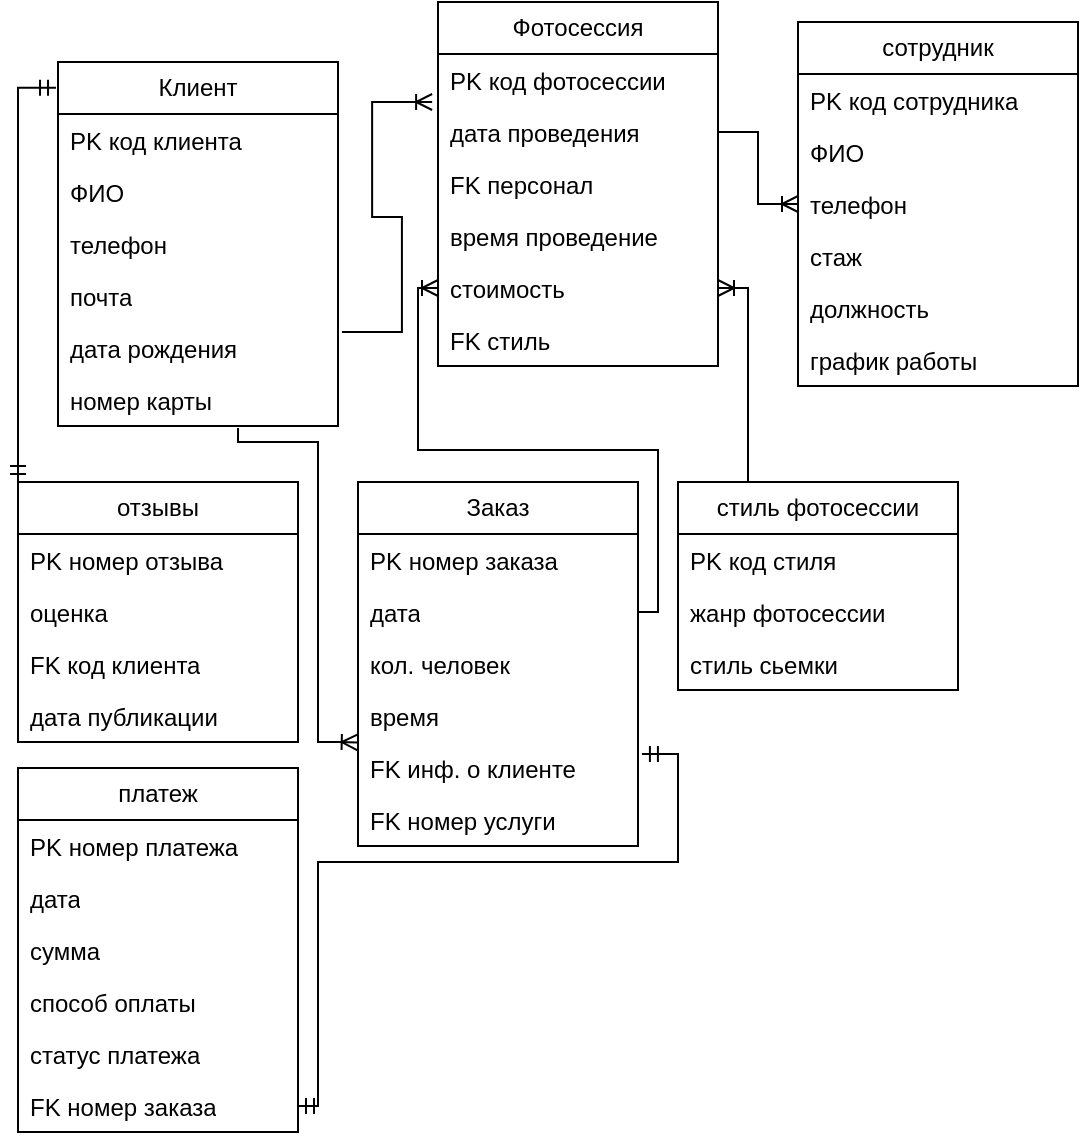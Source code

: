 <mxfile version="22.0.6" type="device">
  <diagram name="Страница — 1" id="-uy8gr6pF2h4Jb21pQQF">
    <mxGraphModel dx="329" dy="663" grid="1" gridSize="10" guides="1" tooltips="1" connect="1" arrows="1" fold="1" page="1" pageScale="1" pageWidth="827" pageHeight="1169" math="0" shadow="0">
      <root>
        <mxCell id="0" />
        <mxCell id="1" parent="0" />
        <mxCell id="MDPNQlTvMXnjQaVg91bn-1" value="Клиент" style="swimlane;fontStyle=0;childLayout=stackLayout;horizontal=1;startSize=26;fillColor=none;horizontalStack=0;resizeParent=1;resizeParentMax=0;resizeLast=0;collapsible=1;marginBottom=0;whiteSpace=wrap;html=1;" vertex="1" parent="1">
          <mxGeometry x="40" y="50" width="140" height="182" as="geometry" />
        </mxCell>
        <mxCell id="MDPNQlTvMXnjQaVg91bn-8" value="PK код клиента" style="text;strokeColor=none;fillColor=none;align=left;verticalAlign=top;spacingLeft=4;spacingRight=4;overflow=hidden;rotatable=0;points=[[0,0.5],[1,0.5]];portConstraint=eastwest;whiteSpace=wrap;html=1;" vertex="1" parent="MDPNQlTvMXnjQaVg91bn-1">
          <mxGeometry y="26" width="140" height="26" as="geometry" />
        </mxCell>
        <mxCell id="MDPNQlTvMXnjQaVg91bn-2" value="ФИО" style="text;strokeColor=none;fillColor=none;align=left;verticalAlign=top;spacingLeft=4;spacingRight=4;overflow=hidden;rotatable=0;points=[[0,0.5],[1,0.5]];portConstraint=eastwest;whiteSpace=wrap;html=1;" vertex="1" parent="MDPNQlTvMXnjQaVg91bn-1">
          <mxGeometry y="52" width="140" height="26" as="geometry" />
        </mxCell>
        <mxCell id="MDPNQlTvMXnjQaVg91bn-5" value="телефон" style="text;strokeColor=none;fillColor=none;align=left;verticalAlign=top;spacingLeft=4;spacingRight=4;overflow=hidden;rotatable=0;points=[[0,0.5],[1,0.5]];portConstraint=eastwest;whiteSpace=wrap;html=1;" vertex="1" parent="MDPNQlTvMXnjQaVg91bn-1">
          <mxGeometry y="78" width="140" height="26" as="geometry" />
        </mxCell>
        <mxCell id="MDPNQlTvMXnjQaVg91bn-4" value="почта" style="text;strokeColor=none;fillColor=none;align=left;verticalAlign=top;spacingLeft=4;spacingRight=4;overflow=hidden;rotatable=0;points=[[0,0.5],[1,0.5]];portConstraint=eastwest;whiteSpace=wrap;html=1;" vertex="1" parent="MDPNQlTvMXnjQaVg91bn-1">
          <mxGeometry y="104" width="140" height="26" as="geometry" />
        </mxCell>
        <mxCell id="MDPNQlTvMXnjQaVg91bn-6" value="дата рождения" style="text;strokeColor=none;fillColor=none;align=left;verticalAlign=top;spacingLeft=4;spacingRight=4;overflow=hidden;rotatable=0;points=[[0,0.5],[1,0.5]];portConstraint=eastwest;whiteSpace=wrap;html=1;" vertex="1" parent="MDPNQlTvMXnjQaVg91bn-1">
          <mxGeometry y="130" width="140" height="26" as="geometry" />
        </mxCell>
        <mxCell id="MDPNQlTvMXnjQaVg91bn-7" value="номер карты" style="text;strokeColor=none;fillColor=none;align=left;verticalAlign=top;spacingLeft=4;spacingRight=4;overflow=hidden;rotatable=0;points=[[0,0.5],[1,0.5]];portConstraint=eastwest;whiteSpace=wrap;html=1;" vertex="1" parent="MDPNQlTvMXnjQaVg91bn-1">
          <mxGeometry y="156" width="140" height="26" as="geometry" />
        </mxCell>
        <mxCell id="MDPNQlTvMXnjQaVg91bn-9" value="Фотосессия" style="swimlane;fontStyle=0;childLayout=stackLayout;horizontal=1;startSize=26;fillColor=none;horizontalStack=0;resizeParent=1;resizeParentMax=0;resizeLast=0;collapsible=1;marginBottom=0;whiteSpace=wrap;html=1;" vertex="1" parent="1">
          <mxGeometry x="230" y="20" width="140" height="182" as="geometry" />
        </mxCell>
        <mxCell id="MDPNQlTvMXnjQaVg91bn-10" value="PK код фотосессии" style="text;strokeColor=none;fillColor=none;align=left;verticalAlign=top;spacingLeft=4;spacingRight=4;overflow=hidden;rotatable=0;points=[[0,0.5],[1,0.5]];portConstraint=eastwest;whiteSpace=wrap;html=1;" vertex="1" parent="MDPNQlTvMXnjQaVg91bn-9">
          <mxGeometry y="26" width="140" height="26" as="geometry" />
        </mxCell>
        <mxCell id="MDPNQlTvMXnjQaVg91bn-11" value="дата проведения" style="text;strokeColor=none;fillColor=none;align=left;verticalAlign=top;spacingLeft=4;spacingRight=4;overflow=hidden;rotatable=0;points=[[0,0.5],[1,0.5]];portConstraint=eastwest;whiteSpace=wrap;html=1;" vertex="1" parent="MDPNQlTvMXnjQaVg91bn-9">
          <mxGeometry y="52" width="140" height="26" as="geometry" />
        </mxCell>
        <mxCell id="MDPNQlTvMXnjQaVg91bn-70" value="FK персонал" style="text;strokeColor=none;fillColor=none;align=left;verticalAlign=top;spacingLeft=4;spacingRight=4;overflow=hidden;rotatable=0;points=[[0,0.5],[1,0.5]];portConstraint=eastwest;whiteSpace=wrap;html=1;" vertex="1" parent="MDPNQlTvMXnjQaVg91bn-9">
          <mxGeometry y="78" width="140" height="26" as="geometry" />
        </mxCell>
        <mxCell id="MDPNQlTvMXnjQaVg91bn-12" value="время проведение" style="text;strokeColor=none;fillColor=none;align=left;verticalAlign=top;spacingLeft=4;spacingRight=4;overflow=hidden;rotatable=0;points=[[0,0.5],[1,0.5]];portConstraint=eastwest;whiteSpace=wrap;html=1;" vertex="1" parent="MDPNQlTvMXnjQaVg91bn-9">
          <mxGeometry y="104" width="140" height="26" as="geometry" />
        </mxCell>
        <mxCell id="MDPNQlTvMXnjQaVg91bn-13" value="стоимость" style="text;strokeColor=none;fillColor=none;align=left;verticalAlign=top;spacingLeft=4;spacingRight=4;overflow=hidden;rotatable=0;points=[[0,0.5],[1,0.5]];portConstraint=eastwest;whiteSpace=wrap;html=1;" vertex="1" parent="MDPNQlTvMXnjQaVg91bn-9">
          <mxGeometry y="130" width="140" height="26" as="geometry" />
        </mxCell>
        <mxCell id="MDPNQlTvMXnjQaVg91bn-69" value="FK cтиль" style="text;strokeColor=none;fillColor=none;align=left;verticalAlign=top;spacingLeft=4;spacingRight=4;overflow=hidden;rotatable=0;points=[[0,0.5],[1,0.5]];portConstraint=eastwest;whiteSpace=wrap;html=1;" vertex="1" parent="MDPNQlTvMXnjQaVg91bn-9">
          <mxGeometry y="156" width="140" height="26" as="geometry" />
        </mxCell>
        <mxCell id="MDPNQlTvMXnjQaVg91bn-16" value="сотрудник" style="swimlane;fontStyle=0;childLayout=stackLayout;horizontal=1;startSize=26;fillColor=none;horizontalStack=0;resizeParent=1;resizeParentMax=0;resizeLast=0;collapsible=1;marginBottom=0;whiteSpace=wrap;html=1;" vertex="1" parent="1">
          <mxGeometry x="410" y="30" width="140" height="182" as="geometry" />
        </mxCell>
        <mxCell id="MDPNQlTvMXnjQaVg91bn-17" value="PK код сотрудника" style="text;strokeColor=none;fillColor=none;align=left;verticalAlign=top;spacingLeft=4;spacingRight=4;overflow=hidden;rotatable=0;points=[[0,0.5],[1,0.5]];portConstraint=eastwest;whiteSpace=wrap;html=1;" vertex="1" parent="MDPNQlTvMXnjQaVg91bn-16">
          <mxGeometry y="26" width="140" height="26" as="geometry" />
        </mxCell>
        <mxCell id="MDPNQlTvMXnjQaVg91bn-18" value="ФИО" style="text;strokeColor=none;fillColor=none;align=left;verticalAlign=top;spacingLeft=4;spacingRight=4;overflow=hidden;rotatable=0;points=[[0,0.5],[1,0.5]];portConstraint=eastwest;whiteSpace=wrap;html=1;" vertex="1" parent="MDPNQlTvMXnjQaVg91bn-16">
          <mxGeometry y="52" width="140" height="26" as="geometry" />
        </mxCell>
        <mxCell id="MDPNQlTvMXnjQaVg91bn-19" value="телефон" style="text;strokeColor=none;fillColor=none;align=left;verticalAlign=top;spacingLeft=4;spacingRight=4;overflow=hidden;rotatable=0;points=[[0,0.5],[1,0.5]];portConstraint=eastwest;whiteSpace=wrap;html=1;" vertex="1" parent="MDPNQlTvMXnjQaVg91bn-16">
          <mxGeometry y="78" width="140" height="26" as="geometry" />
        </mxCell>
        <mxCell id="MDPNQlTvMXnjQaVg91bn-20" value="стаж" style="text;strokeColor=none;fillColor=none;align=left;verticalAlign=top;spacingLeft=4;spacingRight=4;overflow=hidden;rotatable=0;points=[[0,0.5],[1,0.5]];portConstraint=eastwest;whiteSpace=wrap;html=1;" vertex="1" parent="MDPNQlTvMXnjQaVg91bn-16">
          <mxGeometry y="104" width="140" height="26" as="geometry" />
        </mxCell>
        <mxCell id="MDPNQlTvMXnjQaVg91bn-21" value="должность" style="text;strokeColor=none;fillColor=none;align=left;verticalAlign=top;spacingLeft=4;spacingRight=4;overflow=hidden;rotatable=0;points=[[0,0.5],[1,0.5]];portConstraint=eastwest;whiteSpace=wrap;html=1;" vertex="1" parent="MDPNQlTvMXnjQaVg91bn-16">
          <mxGeometry y="130" width="140" height="26" as="geometry" />
        </mxCell>
        <mxCell id="MDPNQlTvMXnjQaVg91bn-22" value="график работы" style="text;strokeColor=none;fillColor=none;align=left;verticalAlign=top;spacingLeft=4;spacingRight=4;overflow=hidden;rotatable=0;points=[[0,0.5],[1,0.5]];portConstraint=eastwest;whiteSpace=wrap;html=1;" vertex="1" parent="MDPNQlTvMXnjQaVg91bn-16">
          <mxGeometry y="156" width="140" height="26" as="geometry" />
        </mxCell>
        <mxCell id="MDPNQlTvMXnjQaVg91bn-23" value="отзывы" style="swimlane;fontStyle=0;childLayout=stackLayout;horizontal=1;startSize=26;fillColor=none;horizontalStack=0;resizeParent=1;resizeParentMax=0;resizeLast=0;collapsible=1;marginBottom=0;whiteSpace=wrap;html=1;" vertex="1" parent="1">
          <mxGeometry x="20" y="260" width="140" height="130" as="geometry" />
        </mxCell>
        <mxCell id="MDPNQlTvMXnjQaVg91bn-24" value="PK номер отзыва" style="text;strokeColor=none;fillColor=none;align=left;verticalAlign=top;spacingLeft=4;spacingRight=4;overflow=hidden;rotatable=0;points=[[0,0.5],[1,0.5]];portConstraint=eastwest;whiteSpace=wrap;html=1;" vertex="1" parent="MDPNQlTvMXnjQaVg91bn-23">
          <mxGeometry y="26" width="140" height="26" as="geometry" />
        </mxCell>
        <mxCell id="MDPNQlTvMXnjQaVg91bn-25" value="оценка&amp;nbsp;" style="text;strokeColor=none;fillColor=none;align=left;verticalAlign=top;spacingLeft=4;spacingRight=4;overflow=hidden;rotatable=0;points=[[0,0.5],[1,0.5]];portConstraint=eastwest;whiteSpace=wrap;html=1;" vertex="1" parent="MDPNQlTvMXnjQaVg91bn-23">
          <mxGeometry y="52" width="140" height="26" as="geometry" />
        </mxCell>
        <mxCell id="MDPNQlTvMXnjQaVg91bn-73" value="FK код клиента" style="text;strokeColor=none;fillColor=none;align=left;verticalAlign=top;spacingLeft=4;spacingRight=4;overflow=hidden;rotatable=0;points=[[0,0.5],[1,0.5]];portConstraint=eastwest;whiteSpace=wrap;html=1;" vertex="1" parent="MDPNQlTvMXnjQaVg91bn-23">
          <mxGeometry y="78" width="140" height="26" as="geometry" />
        </mxCell>
        <mxCell id="MDPNQlTvMXnjQaVg91bn-26" value="дата публикации" style="text;strokeColor=none;fillColor=none;align=left;verticalAlign=top;spacingLeft=4;spacingRight=4;overflow=hidden;rotatable=0;points=[[0,0.5],[1,0.5]];portConstraint=eastwest;whiteSpace=wrap;html=1;" vertex="1" parent="MDPNQlTvMXnjQaVg91bn-23">
          <mxGeometry y="104" width="140" height="26" as="geometry" />
        </mxCell>
        <mxCell id="MDPNQlTvMXnjQaVg91bn-30" value="стиль фотосессии" style="swimlane;fontStyle=0;childLayout=stackLayout;horizontal=1;startSize=26;fillColor=none;horizontalStack=0;resizeParent=1;resizeParentMax=0;resizeLast=0;collapsible=1;marginBottom=0;whiteSpace=wrap;html=1;" vertex="1" parent="1">
          <mxGeometry x="350" y="260" width="140" height="104" as="geometry" />
        </mxCell>
        <mxCell id="MDPNQlTvMXnjQaVg91bn-31" value="PK код стиля" style="text;strokeColor=none;fillColor=none;align=left;verticalAlign=top;spacingLeft=4;spacingRight=4;overflow=hidden;rotatable=0;points=[[0,0.5],[1,0.5]];portConstraint=eastwest;whiteSpace=wrap;html=1;" vertex="1" parent="MDPNQlTvMXnjQaVg91bn-30">
          <mxGeometry y="26" width="140" height="26" as="geometry" />
        </mxCell>
        <mxCell id="MDPNQlTvMXnjQaVg91bn-32" value="жанр фотосессии" style="text;strokeColor=none;fillColor=none;align=left;verticalAlign=top;spacingLeft=4;spacingRight=4;overflow=hidden;rotatable=0;points=[[0,0.5],[1,0.5]];portConstraint=eastwest;whiteSpace=wrap;html=1;" vertex="1" parent="MDPNQlTvMXnjQaVg91bn-30">
          <mxGeometry y="52" width="140" height="26" as="geometry" />
        </mxCell>
        <mxCell id="MDPNQlTvMXnjQaVg91bn-33" value="стиль сьемки" style="text;strokeColor=none;fillColor=none;align=left;verticalAlign=top;spacingLeft=4;spacingRight=4;overflow=hidden;rotatable=0;points=[[0,0.5],[1,0.5]];portConstraint=eastwest;whiteSpace=wrap;html=1;" vertex="1" parent="MDPNQlTvMXnjQaVg91bn-30">
          <mxGeometry y="78" width="140" height="26" as="geometry" />
        </mxCell>
        <mxCell id="MDPNQlTvMXnjQaVg91bn-37" value="Заказ" style="swimlane;fontStyle=0;childLayout=stackLayout;horizontal=1;startSize=26;fillColor=none;horizontalStack=0;resizeParent=1;resizeParentMax=0;resizeLast=0;collapsible=1;marginBottom=0;whiteSpace=wrap;html=1;" vertex="1" parent="1">
          <mxGeometry x="190" y="260" width="140" height="182" as="geometry" />
        </mxCell>
        <mxCell id="MDPNQlTvMXnjQaVg91bn-38" value="PK номер заказа" style="text;strokeColor=none;fillColor=none;align=left;verticalAlign=top;spacingLeft=4;spacingRight=4;overflow=hidden;rotatable=0;points=[[0,0.5],[1,0.5]];portConstraint=eastwest;whiteSpace=wrap;html=1;" vertex="1" parent="MDPNQlTvMXnjQaVg91bn-37">
          <mxGeometry y="26" width="140" height="26" as="geometry" />
        </mxCell>
        <mxCell id="MDPNQlTvMXnjQaVg91bn-39" value="дата" style="text;strokeColor=none;fillColor=none;align=left;verticalAlign=top;spacingLeft=4;spacingRight=4;overflow=hidden;rotatable=0;points=[[0,0.5],[1,0.5]];portConstraint=eastwest;whiteSpace=wrap;html=1;" vertex="1" parent="MDPNQlTvMXnjQaVg91bn-37">
          <mxGeometry y="52" width="140" height="26" as="geometry" />
        </mxCell>
        <mxCell id="MDPNQlTvMXnjQaVg91bn-74" value="кол. человек" style="text;strokeColor=none;fillColor=none;align=left;verticalAlign=top;spacingLeft=4;spacingRight=4;overflow=hidden;rotatable=0;points=[[0,0.5],[1,0.5]];portConstraint=eastwest;whiteSpace=wrap;html=1;" vertex="1" parent="MDPNQlTvMXnjQaVg91bn-37">
          <mxGeometry y="78" width="140" height="26" as="geometry" />
        </mxCell>
        <mxCell id="MDPNQlTvMXnjQaVg91bn-71" value="время&amp;nbsp;" style="text;strokeColor=none;fillColor=none;align=left;verticalAlign=top;spacingLeft=4;spacingRight=4;overflow=hidden;rotatable=0;points=[[0,0.5],[1,0.5]];portConstraint=eastwest;whiteSpace=wrap;html=1;" vertex="1" parent="MDPNQlTvMXnjQaVg91bn-37">
          <mxGeometry y="104" width="140" height="26" as="geometry" />
        </mxCell>
        <mxCell id="MDPNQlTvMXnjQaVg91bn-40" value="FK инф. о клиенте" style="text;strokeColor=none;fillColor=none;align=left;verticalAlign=top;spacingLeft=4;spacingRight=4;overflow=hidden;rotatable=0;points=[[0,0.5],[1,0.5]];portConstraint=eastwest;whiteSpace=wrap;html=1;" vertex="1" parent="MDPNQlTvMXnjQaVg91bn-37">
          <mxGeometry y="130" width="140" height="26" as="geometry" />
        </mxCell>
        <mxCell id="MDPNQlTvMXnjQaVg91bn-41" value="FK номер услуги" style="text;strokeColor=none;fillColor=none;align=left;verticalAlign=top;spacingLeft=4;spacingRight=4;overflow=hidden;rotatable=0;points=[[0,0.5],[1,0.5]];portConstraint=eastwest;whiteSpace=wrap;html=1;" vertex="1" parent="MDPNQlTvMXnjQaVg91bn-37">
          <mxGeometry y="156" width="140" height="26" as="geometry" />
        </mxCell>
        <mxCell id="MDPNQlTvMXnjQaVg91bn-44" value="платеж" style="swimlane;fontStyle=0;childLayout=stackLayout;horizontal=1;startSize=26;fillColor=none;horizontalStack=0;resizeParent=1;resizeParentMax=0;resizeLast=0;collapsible=1;marginBottom=0;whiteSpace=wrap;html=1;" vertex="1" parent="1">
          <mxGeometry x="20" y="403" width="140" height="182" as="geometry" />
        </mxCell>
        <mxCell id="MDPNQlTvMXnjQaVg91bn-45" value="PK номер платежа" style="text;strokeColor=none;fillColor=none;align=left;verticalAlign=top;spacingLeft=4;spacingRight=4;overflow=hidden;rotatable=0;points=[[0,0.5],[1,0.5]];portConstraint=eastwest;whiteSpace=wrap;html=1;" vertex="1" parent="MDPNQlTvMXnjQaVg91bn-44">
          <mxGeometry y="26" width="140" height="26" as="geometry" />
        </mxCell>
        <mxCell id="MDPNQlTvMXnjQaVg91bn-46" value="дата" style="text;strokeColor=none;fillColor=none;align=left;verticalAlign=top;spacingLeft=4;spacingRight=4;overflow=hidden;rotatable=0;points=[[0,0.5],[1,0.5]];portConstraint=eastwest;whiteSpace=wrap;html=1;" vertex="1" parent="MDPNQlTvMXnjQaVg91bn-44">
          <mxGeometry y="52" width="140" height="26" as="geometry" />
        </mxCell>
        <mxCell id="MDPNQlTvMXnjQaVg91bn-47" value="сумма" style="text;strokeColor=none;fillColor=none;align=left;verticalAlign=top;spacingLeft=4;spacingRight=4;overflow=hidden;rotatable=0;points=[[0,0.5],[1,0.5]];portConstraint=eastwest;whiteSpace=wrap;html=1;" vertex="1" parent="MDPNQlTvMXnjQaVg91bn-44">
          <mxGeometry y="78" width="140" height="26" as="geometry" />
        </mxCell>
        <mxCell id="MDPNQlTvMXnjQaVg91bn-48" value="способ оплаты" style="text;strokeColor=none;fillColor=none;align=left;verticalAlign=top;spacingLeft=4;spacingRight=4;overflow=hidden;rotatable=0;points=[[0,0.5],[1,0.5]];portConstraint=eastwest;whiteSpace=wrap;html=1;" vertex="1" parent="MDPNQlTvMXnjQaVg91bn-44">
          <mxGeometry y="104" width="140" height="26" as="geometry" />
        </mxCell>
        <mxCell id="MDPNQlTvMXnjQaVg91bn-49" value="статус платежа" style="text;strokeColor=none;fillColor=none;align=left;verticalAlign=top;spacingLeft=4;spacingRight=4;overflow=hidden;rotatable=0;points=[[0,0.5],[1,0.5]];portConstraint=eastwest;whiteSpace=wrap;html=1;" vertex="1" parent="MDPNQlTvMXnjQaVg91bn-44">
          <mxGeometry y="130" width="140" height="26" as="geometry" />
        </mxCell>
        <mxCell id="MDPNQlTvMXnjQaVg91bn-72" value="FK номер заказа" style="text;strokeColor=none;fillColor=none;align=left;verticalAlign=top;spacingLeft=4;spacingRight=4;overflow=hidden;rotatable=0;points=[[0,0.5],[1,0.5]];portConstraint=eastwest;whiteSpace=wrap;html=1;" vertex="1" parent="MDPNQlTvMXnjQaVg91bn-44">
          <mxGeometry y="156" width="140" height="26" as="geometry" />
        </mxCell>
        <mxCell id="MDPNQlTvMXnjQaVg91bn-59" value="" style="edgeStyle=entityRelationEdgeStyle;fontSize=12;html=1;endArrow=ERoneToMany;rounded=0;entryX=-0.021;entryY=0.923;entryDx=0;entryDy=0;entryPerimeter=0;exitX=1.014;exitY=0.192;exitDx=0;exitDy=0;exitPerimeter=0;" edge="1" parent="1" source="MDPNQlTvMXnjQaVg91bn-6" target="MDPNQlTvMXnjQaVg91bn-10">
          <mxGeometry width="100" height="100" relative="1" as="geometry">
            <mxPoint x="320" y="210" as="sourcePoint" />
            <mxPoint x="430" y="414" as="targetPoint" />
          </mxGeometry>
        </mxCell>
        <mxCell id="MDPNQlTvMXnjQaVg91bn-60" value="" style="edgeStyle=orthogonalEdgeStyle;fontSize=12;html=1;endArrow=ERoneToMany;rounded=0;entryX=0;entryY=0.5;entryDx=0;entryDy=0;exitX=1;exitY=0.5;exitDx=0;exitDy=0;" edge="1" parent="1" source="MDPNQlTvMXnjQaVg91bn-11" target="MDPNQlTvMXnjQaVg91bn-19">
          <mxGeometry width="100" height="100" relative="1" as="geometry">
            <mxPoint x="590" y="461" as="sourcePoint" />
            <mxPoint x="400" y="340" as="targetPoint" />
          </mxGeometry>
        </mxCell>
        <mxCell id="MDPNQlTvMXnjQaVg91bn-61" value="" style="edgeStyle=orthogonalEdgeStyle;fontSize=12;html=1;endArrow=ERoneToMany;rounded=0;exitX=0.25;exitY=0;exitDx=0;exitDy=0;" edge="1" parent="1" source="MDPNQlTvMXnjQaVg91bn-30" target="MDPNQlTvMXnjQaVg91bn-13">
          <mxGeometry width="100" height="100" relative="1" as="geometry">
            <mxPoint x="690" y="741" as="sourcePoint" />
            <mxPoint x="500" y="620" as="targetPoint" />
          </mxGeometry>
        </mxCell>
        <mxCell id="MDPNQlTvMXnjQaVg91bn-62" value="" style="edgeStyle=orthogonalEdgeStyle;fontSize=12;html=1;endArrow=ERoneToMany;rounded=0;entryX=0;entryY=0.5;entryDx=0;entryDy=0;exitX=1;exitY=0.5;exitDx=0;exitDy=0;" edge="1" parent="1" source="MDPNQlTvMXnjQaVg91bn-39" target="MDPNQlTvMXnjQaVg91bn-13">
          <mxGeometry width="100" height="100" relative="1" as="geometry">
            <mxPoint x="310" y="470" as="sourcePoint" />
            <mxPoint x="410" y="370" as="targetPoint" />
          </mxGeometry>
        </mxCell>
        <mxCell id="MDPNQlTvMXnjQaVg91bn-63" value="" style="edgeStyle=orthogonalEdgeStyle;fontSize=12;html=1;endArrow=ERoneToMany;rounded=0;entryX=-0.001;entryY=0.008;entryDx=0;entryDy=0;entryPerimeter=0;exitX=0.643;exitY=1.038;exitDx=0;exitDy=0;exitPerimeter=0;" edge="1" parent="1" source="MDPNQlTvMXnjQaVg91bn-7" target="MDPNQlTvMXnjQaVg91bn-40">
          <mxGeometry width="100" height="100" relative="1" as="geometry">
            <mxPoint x="90" y="470" as="sourcePoint" />
            <mxPoint x="220" y="398" as="targetPoint" />
            <Array as="points">
              <mxPoint x="130" y="240" />
              <mxPoint x="170" y="240" />
              <mxPoint x="170" y="390" />
              <mxPoint x="180" y="390" />
            </Array>
          </mxGeometry>
        </mxCell>
        <mxCell id="MDPNQlTvMXnjQaVg91bn-66" value="" style="edgeStyle=orthogonalEdgeStyle;fontSize=12;html=1;endArrow=ERmandOne;startArrow=ERmandOne;rounded=0;entryX=-0.007;entryY=0.071;entryDx=0;entryDy=0;exitX=0;exitY=0;exitDx=0;exitDy=0;entryPerimeter=0;" edge="1" parent="1" source="MDPNQlTvMXnjQaVg91bn-23" target="MDPNQlTvMXnjQaVg91bn-1">
          <mxGeometry width="100" height="100" relative="1" as="geometry">
            <mxPoint x="30" y="290" as="sourcePoint" />
            <mxPoint x="140" y="480" as="targetPoint" />
          </mxGeometry>
        </mxCell>
        <mxCell id="MDPNQlTvMXnjQaVg91bn-68" value="" style="edgeStyle=orthogonalEdgeStyle;fontSize=12;html=1;endArrow=ERmandOne;startArrow=ERmandOne;rounded=0;exitX=1;exitY=0.5;exitDx=0;exitDy=0;entryX=1.014;entryY=0.231;entryDx=0;entryDy=0;entryPerimeter=0;" edge="1" parent="1" source="MDPNQlTvMXnjQaVg91bn-72" target="MDPNQlTvMXnjQaVg91bn-40">
          <mxGeometry width="100" height="100" relative="1" as="geometry">
            <mxPoint x="340" y="540" as="sourcePoint" />
            <mxPoint x="334.94" y="400.002" as="targetPoint" />
            <Array as="points">
              <mxPoint x="170" y="572" />
              <mxPoint x="170" y="450" />
              <mxPoint x="350" y="450" />
              <mxPoint x="350" y="396" />
            </Array>
          </mxGeometry>
        </mxCell>
      </root>
    </mxGraphModel>
  </diagram>
</mxfile>
